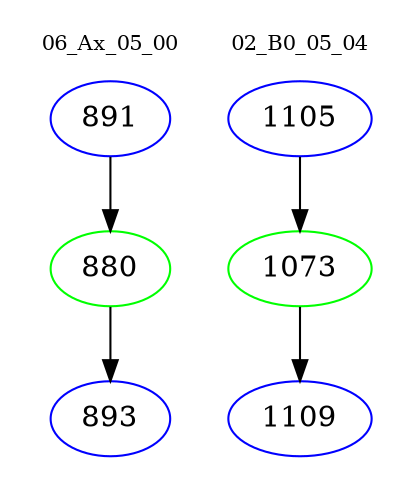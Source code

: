 digraph{
subgraph cluster_0 {
color = white
label = "06_Ax_05_00";
fontsize=10;
T0_891 [label="891", color="blue"]
T0_891 -> T0_880 [color="black"]
T0_880 [label="880", color="green"]
T0_880 -> T0_893 [color="black"]
T0_893 [label="893", color="blue"]
}
subgraph cluster_1 {
color = white
label = "02_B0_05_04";
fontsize=10;
T1_1105 [label="1105", color="blue"]
T1_1105 -> T1_1073 [color="black"]
T1_1073 [label="1073", color="green"]
T1_1073 -> T1_1109 [color="black"]
T1_1109 [label="1109", color="blue"]
}
}
